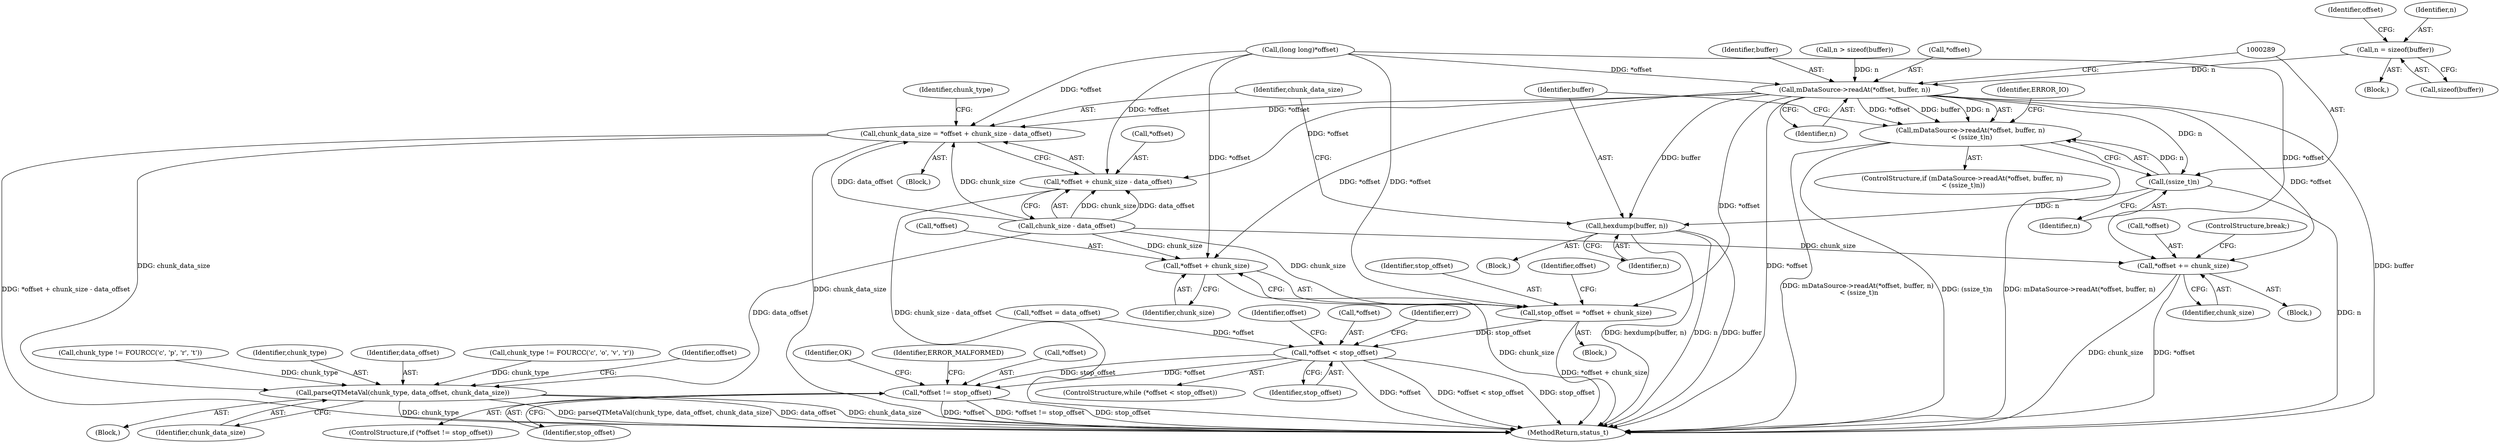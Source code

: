 digraph "0_Android_f81038006b4c59a5a148dcad887371206033c28f_2@API" {
"1000277" [label="(Call,n = sizeof(buffer))"];
"1000283" [label="(Call,mDataSource->readAt(*offset, buffer, n))"];
"1000282" [label="(Call,mDataSource->readAt(*offset, buffer, n)\n < (ssize_t)n)"];
"1000288" [label="(Call,(ssize_t)n)"];
"1000294" [label="(Call,hexdump(buffer, n))"];
"1000299" [label="(Call,chunk_data_size = *offset + chunk_size - data_offset)"];
"1003278" [label="(Call,parseQTMetaVal(chunk_type, data_offset, chunk_data_size))"];
"1000301" [label="(Call,*offset + chunk_size - data_offset)"];
"1000332" [label="(Call,stop_offset = *offset + chunk_size)"];
"1000343" [label="(Call,*offset < stop_offset)"];
"1000364" [label="(Call,*offset != stop_offset)"];
"1000334" [label="(Call,*offset + chunk_size)"];
"1003282" [label="(Call,*offset += chunk_size)"];
"1000283" [label="(Call,mDataSource->readAt(*offset, buffer, n))"];
"1000294" [label="(Call,hexdump(buffer, n))"];
"1000288" [label="(Call,(ssize_t)n)"];
"1000299" [label="(Call,chunk_data_size = *offset + chunk_size - data_offset)"];
"1000330" [label="(Block,)"];
"1000338" [label="(Call,*offset = data_offset)"];
"1003278" [label="(Call,parseQTMetaVal(chunk_type, data_offset, chunk_data_size))"];
"1003289" [label="(MethodReturn,status_t)"];
"1000279" [label="(Call,sizeof(buffer))"];
"1000366" [label="(Identifier,offset)"];
"1003272" [label="(Block,)"];
"1000285" [label="(Identifier,offset)"];
"1000372" [label="(Identifier,OK)"];
"1000277" [label="(Call,n = sizeof(buffer))"];
"1000367" [label="(Identifier,stop_offset)"];
"1000309" [label="(Call,chunk_type != FOURCC('c', 'p', 'r', 't'))"];
"1000295" [label="(Identifier,buffer)"];
"1000343" [label="(Call,*offset < stop_offset)"];
"1000286" [label="(Identifier,buffer)"];
"1000296" [label="(Identifier,n)"];
"1000342" [label="(ControlStructure,while (*offset < stop_offset))"];
"1000333" [label="(Identifier,stop_offset)"];
"1000337" [label="(Identifier,chunk_size)"];
"1000335" [label="(Call,*offset)"];
"1003277" [label="(Block,)"];
"1003282" [label="(Call,*offset += chunk_size)"];
"1000272" [label="(Call,n > sizeof(buffer))"];
"1000344" [label="(Call,*offset)"];
"1000281" [label="(ControlStructure,if (mDataSource->readAt(*offset, buffer, n)\n < (ssize_t)n))"];
"1000364" [label="(Call,*offset != stop_offset)"];
"1003283" [label="(Call,*offset)"];
"1000302" [label="(Call,*offset)"];
"1000363" [label="(ControlStructure,if (*offset != stop_offset))"];
"1003286" [label="(ControlStructure,break;)"];
"1003279" [label="(Identifier,chunk_type)"];
"1000370" [label="(Identifier,ERROR_MALFORMED)"];
"1000301" [label="(Call,*offset + chunk_size - data_offset)"];
"1000107" [label="(Block,)"];
"1000290" [label="(Identifier,n)"];
"1000235" [label="(Call,(long long)*offset)"];
"1000332" [label="(Call,stop_offset = *offset + chunk_size)"];
"1000284" [label="(Call,*offset)"];
"1000242" [label="(Block,)"];
"1003280" [label="(Identifier,data_offset)"];
"1000282" [label="(Call,mDataSource->readAt(*offset, buffer, n)\n < (ssize_t)n)"];
"1000346" [label="(Identifier,stop_offset)"];
"1003285" [label="(Identifier,chunk_size)"];
"1000300" [label="(Identifier,chunk_data_size)"];
"1000287" [label="(Identifier,n)"];
"1000293" [label="(Identifier,ERROR_IO)"];
"1000340" [label="(Identifier,offset)"];
"1000304" [label="(Call,chunk_size - data_offset)"];
"1000350" [label="(Identifier,err)"];
"1000365" [label="(Call,*offset)"];
"1000317" [label="(Call,chunk_type != FOURCC('c', 'o', 'v', 'r'))"];
"1000334" [label="(Call,*offset + chunk_size)"];
"1000278" [label="(Identifier,n)"];
"1003281" [label="(Identifier,chunk_data_size)"];
"1003284" [label="(Identifier,offset)"];
"1000276" [label="(Block,)"];
"1000310" [label="(Identifier,chunk_type)"];
"1000277" -> "1000276"  [label="AST: "];
"1000277" -> "1000279"  [label="CFG: "];
"1000278" -> "1000277"  [label="AST: "];
"1000279" -> "1000277"  [label="AST: "];
"1000285" -> "1000277"  [label="CFG: "];
"1000277" -> "1000283"  [label="DDG: n"];
"1000283" -> "1000282"  [label="AST: "];
"1000283" -> "1000287"  [label="CFG: "];
"1000284" -> "1000283"  [label="AST: "];
"1000286" -> "1000283"  [label="AST: "];
"1000287" -> "1000283"  [label="AST: "];
"1000289" -> "1000283"  [label="CFG: "];
"1000283" -> "1003289"  [label="DDG: buffer"];
"1000283" -> "1003289"  [label="DDG: *offset"];
"1000283" -> "1000282"  [label="DDG: *offset"];
"1000283" -> "1000282"  [label="DDG: buffer"];
"1000283" -> "1000282"  [label="DDG: n"];
"1000235" -> "1000283"  [label="DDG: *offset"];
"1000272" -> "1000283"  [label="DDG: n"];
"1000283" -> "1000288"  [label="DDG: n"];
"1000283" -> "1000294"  [label="DDG: buffer"];
"1000283" -> "1000299"  [label="DDG: *offset"];
"1000283" -> "1000301"  [label="DDG: *offset"];
"1000283" -> "1000332"  [label="DDG: *offset"];
"1000283" -> "1000334"  [label="DDG: *offset"];
"1000283" -> "1003282"  [label="DDG: *offset"];
"1000282" -> "1000281"  [label="AST: "];
"1000282" -> "1000288"  [label="CFG: "];
"1000288" -> "1000282"  [label="AST: "];
"1000293" -> "1000282"  [label="CFG: "];
"1000295" -> "1000282"  [label="CFG: "];
"1000282" -> "1003289"  [label="DDG: mDataSource->readAt(*offset, buffer, n)\n < (ssize_t)n"];
"1000282" -> "1003289"  [label="DDG: (ssize_t)n"];
"1000282" -> "1003289"  [label="DDG: mDataSource->readAt(*offset, buffer, n)"];
"1000288" -> "1000282"  [label="DDG: n"];
"1000288" -> "1000290"  [label="CFG: "];
"1000289" -> "1000288"  [label="AST: "];
"1000290" -> "1000288"  [label="AST: "];
"1000288" -> "1003289"  [label="DDG: n"];
"1000288" -> "1000294"  [label="DDG: n"];
"1000294" -> "1000242"  [label="AST: "];
"1000294" -> "1000296"  [label="CFG: "];
"1000295" -> "1000294"  [label="AST: "];
"1000296" -> "1000294"  [label="AST: "];
"1000300" -> "1000294"  [label="CFG: "];
"1000294" -> "1003289"  [label="DDG: hexdump(buffer, n)"];
"1000294" -> "1003289"  [label="DDG: n"];
"1000294" -> "1003289"  [label="DDG: buffer"];
"1000299" -> "1000107"  [label="AST: "];
"1000299" -> "1000301"  [label="CFG: "];
"1000300" -> "1000299"  [label="AST: "];
"1000301" -> "1000299"  [label="AST: "];
"1000310" -> "1000299"  [label="CFG: "];
"1000299" -> "1003289"  [label="DDG: *offset + chunk_size - data_offset"];
"1000299" -> "1003289"  [label="DDG: chunk_data_size"];
"1000235" -> "1000299"  [label="DDG: *offset"];
"1000304" -> "1000299"  [label="DDG: chunk_size"];
"1000304" -> "1000299"  [label="DDG: data_offset"];
"1000299" -> "1003278"  [label="DDG: chunk_data_size"];
"1003278" -> "1003277"  [label="AST: "];
"1003278" -> "1003281"  [label="CFG: "];
"1003279" -> "1003278"  [label="AST: "];
"1003280" -> "1003278"  [label="AST: "];
"1003281" -> "1003278"  [label="AST: "];
"1003284" -> "1003278"  [label="CFG: "];
"1003278" -> "1003289"  [label="DDG: chunk_data_size"];
"1003278" -> "1003289"  [label="DDG: chunk_type"];
"1003278" -> "1003289"  [label="DDG: parseQTMetaVal(chunk_type, data_offset, chunk_data_size)"];
"1003278" -> "1003289"  [label="DDG: data_offset"];
"1000309" -> "1003278"  [label="DDG: chunk_type"];
"1000317" -> "1003278"  [label="DDG: chunk_type"];
"1000304" -> "1003278"  [label="DDG: data_offset"];
"1000301" -> "1000304"  [label="CFG: "];
"1000302" -> "1000301"  [label="AST: "];
"1000304" -> "1000301"  [label="AST: "];
"1000301" -> "1003289"  [label="DDG: chunk_size - data_offset"];
"1000235" -> "1000301"  [label="DDG: *offset"];
"1000304" -> "1000301"  [label="DDG: chunk_size"];
"1000304" -> "1000301"  [label="DDG: data_offset"];
"1000332" -> "1000330"  [label="AST: "];
"1000332" -> "1000334"  [label="CFG: "];
"1000333" -> "1000332"  [label="AST: "];
"1000334" -> "1000332"  [label="AST: "];
"1000340" -> "1000332"  [label="CFG: "];
"1000332" -> "1003289"  [label="DDG: *offset + chunk_size"];
"1000235" -> "1000332"  [label="DDG: *offset"];
"1000304" -> "1000332"  [label="DDG: chunk_size"];
"1000332" -> "1000343"  [label="DDG: stop_offset"];
"1000343" -> "1000342"  [label="AST: "];
"1000343" -> "1000346"  [label="CFG: "];
"1000344" -> "1000343"  [label="AST: "];
"1000346" -> "1000343"  [label="AST: "];
"1000350" -> "1000343"  [label="CFG: "];
"1000366" -> "1000343"  [label="CFG: "];
"1000343" -> "1003289"  [label="DDG: *offset"];
"1000343" -> "1003289"  [label="DDG: *offset < stop_offset"];
"1000343" -> "1003289"  [label="DDG: stop_offset"];
"1000338" -> "1000343"  [label="DDG: *offset"];
"1000343" -> "1000364"  [label="DDG: *offset"];
"1000343" -> "1000364"  [label="DDG: stop_offset"];
"1000364" -> "1000363"  [label="AST: "];
"1000364" -> "1000367"  [label="CFG: "];
"1000365" -> "1000364"  [label="AST: "];
"1000367" -> "1000364"  [label="AST: "];
"1000370" -> "1000364"  [label="CFG: "];
"1000372" -> "1000364"  [label="CFG: "];
"1000364" -> "1003289"  [label="DDG: *offset"];
"1000364" -> "1003289"  [label="DDG: *offset != stop_offset"];
"1000364" -> "1003289"  [label="DDG: stop_offset"];
"1000334" -> "1000337"  [label="CFG: "];
"1000335" -> "1000334"  [label="AST: "];
"1000337" -> "1000334"  [label="AST: "];
"1000334" -> "1003289"  [label="DDG: chunk_size"];
"1000235" -> "1000334"  [label="DDG: *offset"];
"1000304" -> "1000334"  [label="DDG: chunk_size"];
"1003282" -> "1003272"  [label="AST: "];
"1003282" -> "1003285"  [label="CFG: "];
"1003283" -> "1003282"  [label="AST: "];
"1003285" -> "1003282"  [label="AST: "];
"1003286" -> "1003282"  [label="CFG: "];
"1003282" -> "1003289"  [label="DDG: chunk_size"];
"1003282" -> "1003289"  [label="DDG: *offset"];
"1000304" -> "1003282"  [label="DDG: chunk_size"];
"1000235" -> "1003282"  [label="DDG: *offset"];
}

